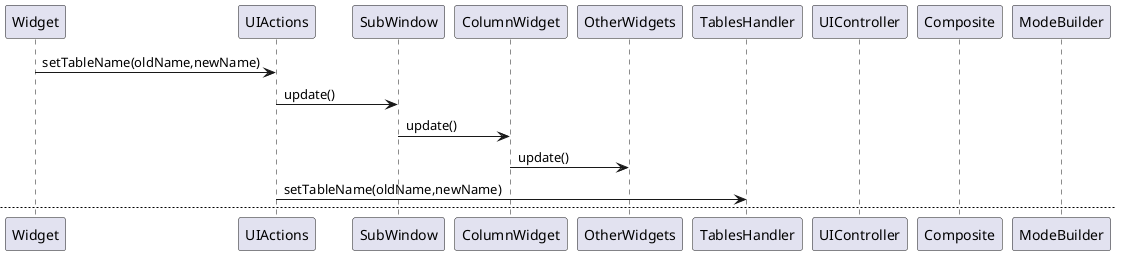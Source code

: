 @startuml
Widget -> UIActions : setTableName(oldName,newName)
UIActions -> SubWindow : update()
SubWindow -> ColumnWidget : update()
ColumnWidget -> OtherWidgets : update()
UIActions -> TablesHandler : setTableName(oldName,newName)

newpage

Widget -> UIActions : deleteTable()
UIActions -> UIActions : getSelectedItem()
return selectedItem
UIActions -> TablesHandler : deleteTable(selectedItem)
UIActions -> UIController : reload()
UIController -> Composite : reload()
Composite -> ModeBuilder : rebuild()
@enduml